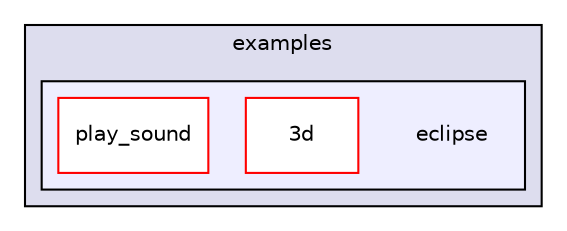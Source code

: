 digraph "fmod/android/fmodstudioapi10503android/api/lowlevel/examples/eclipse" {
  compound=true
  node [ fontsize="10", fontname="Helvetica"];
  edge [ labelfontsize="10", labelfontname="Helvetica"];
  subgraph clusterdir_88610fdaf4ea60c12223c75ad7a2fc1f {
    graph [ bgcolor="#ddddee", pencolor="black", label="examples" fontname="Helvetica", fontsize="10", URL="dir_88610fdaf4ea60c12223c75ad7a2fc1f.html"]
  subgraph clusterdir_10a91446d397f97322b3a4318b089c51 {
    graph [ bgcolor="#eeeeff", pencolor="black", label="" URL="dir_10a91446d397f97322b3a4318b089c51.html"];
    dir_10a91446d397f97322b3a4318b089c51 [shape=plaintext label="eclipse"];
    dir_78cb68b67b2f5a8e1e19dc69f007e7b9 [shape=box label="3d" color="red" fillcolor="white" style="filled" URL="dir_78cb68b67b2f5a8e1e19dc69f007e7b9.html"];
    dir_691565f33ad99dc2a940522a4e3e6b25 [shape=box label="play_sound" color="red" fillcolor="white" style="filled" URL="dir_691565f33ad99dc2a940522a4e3e6b25.html"];
  }
  }
}
